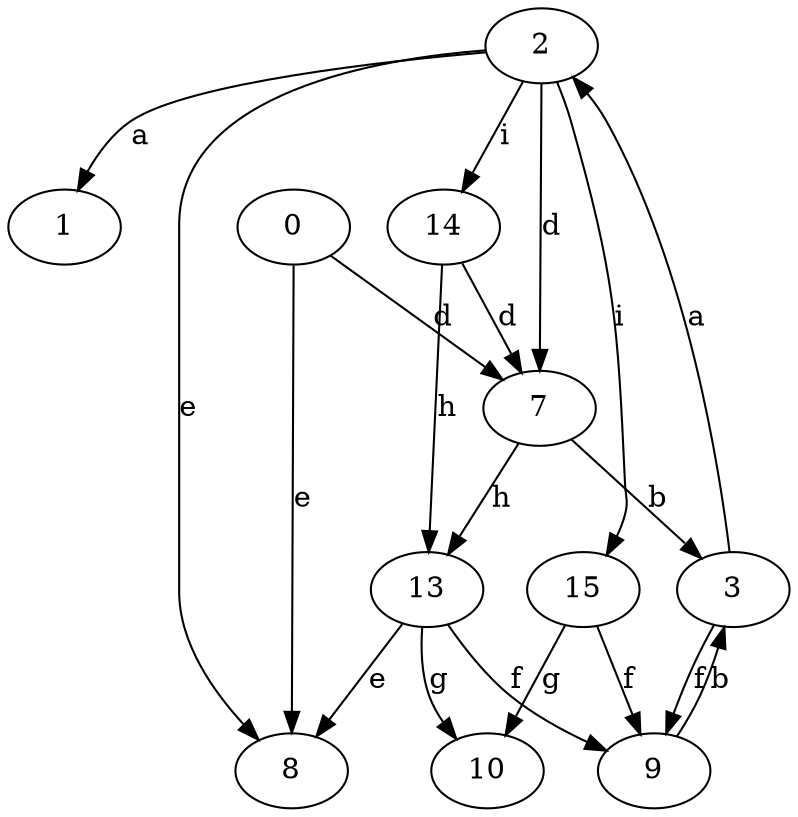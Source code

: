 strict digraph  {
1;
2;
3;
0;
7;
8;
9;
10;
13;
14;
15;
2 -> 1  [label=a];
2 -> 7  [label=d];
2 -> 8  [label=e];
2 -> 14  [label=i];
2 -> 15  [label=i];
3 -> 2  [label=a];
3 -> 9  [label=f];
0 -> 7  [label=d];
0 -> 8  [label=e];
7 -> 3  [label=b];
7 -> 13  [label=h];
9 -> 3  [label=b];
13 -> 8  [label=e];
13 -> 9  [label=f];
13 -> 10  [label=g];
14 -> 7  [label=d];
14 -> 13  [label=h];
15 -> 9  [label=f];
15 -> 10  [label=g];
}
